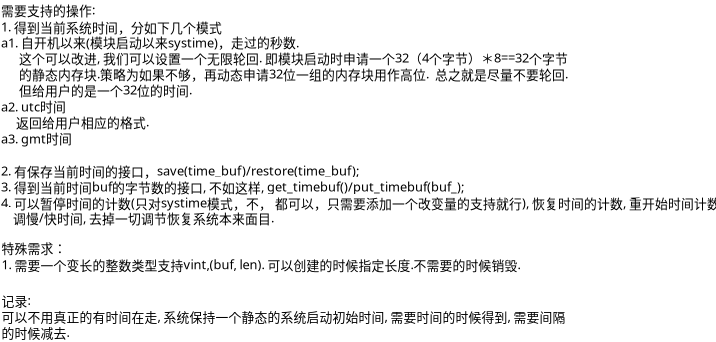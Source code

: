 <?xml version="1.0" encoding="UTF-8"?>
<dia:diagram xmlns:dia="http://www.lysator.liu.se/~alla/dia/">
  <dia:layer name="背景" visible="true">
    <dia:object type="Standard - Text" version="1" id="O0">
      <dia:attribute name="obj_pos">
        <dia:point val="2.2,2.65"/>
      </dia:attribute>
      <dia:attribute name="obj_bb">
        <dia:rectangle val="2.2,2.081;35.328,13.501"/>
      </dia:attribute>
      <dia:attribute name="text">
        <dia:composite type="text">
          <dia:attribute name="string">
            <dia:string>#需要支持的操作:
1. 得到当前系统时间，分如下几个模式
a1. 自开机以来(模块启动以来systime)，走过的秒数.
      这个可以改进, 我们可以设置一个无限轮回. 即模块启动时申请一个32（4个字节）＊8==32个字节
      的静态内存块.策略为如果不够，再动态申请32位一组的内存块用作高位.  总之就是尽量不要轮回.
      但给用户的是一个32位的时间.
a2. utc时间
     返回给用户相应的格式.
a3. gmt时间

2. 有保存当前时间的接口，save(time_buf)/restore(time_buf);
3. 得到当前时间buf的字节数的接口, 不如这样, get_timebuf()/put_timebuf(buf_);
4. 可以暂停时间的计数(只对systime模式，不， 都可以，只需要添加一个改变量的支持就行), 恢复时间的计数, 重开始时间计数.
    调慢/快时间, 去掉一切调节恢复系统本来面目. #</dia:string>
          </dia:attribute>
          <dia:attribute name="font">
            <dia:font family="sans" style="0" name="Helvetica"/>
          </dia:attribute>
          <dia:attribute name="height">
            <dia:real val="0.8"/>
          </dia:attribute>
          <dia:attribute name="pos">
            <dia:point val="2.2,2.65"/>
          </dia:attribute>
          <dia:attribute name="color">
            <dia:color val="#000000"/>
          </dia:attribute>
          <dia:attribute name="alignment">
            <dia:enum val="0"/>
          </dia:attribute>
        </dia:composite>
      </dia:attribute>
      <dia:attribute name="valign">
        <dia:enum val="3"/>
      </dia:attribute>
    </dia:object>
    <dia:object type="Standard - Text" version="1" id="O1">
      <dia:attribute name="obj_pos">
        <dia:point val="2.22,14.535"/>
      </dia:attribute>
      <dia:attribute name="obj_bb">
        <dia:rectangle val="2.22,13.955;26.31,15.756"/>
      </dia:attribute>
      <dia:attribute name="text">
        <dia:composite type="text">
          <dia:attribute name="string">
            <dia:string>#特殊需求：
1. 需要一个变长的整数类型支持vint,(buf, len). 可以创建的时候指定长度.不需要的时候销毁.#</dia:string>
          </dia:attribute>
          <dia:attribute name="font">
            <dia:font family="sans" style="0" name="Helvetica"/>
          </dia:attribute>
          <dia:attribute name="height">
            <dia:real val="0.8"/>
          </dia:attribute>
          <dia:attribute name="pos">
            <dia:point val="2.22,14.535"/>
          </dia:attribute>
          <dia:attribute name="color">
            <dia:color val="#000000"/>
          </dia:attribute>
          <dia:attribute name="alignment">
            <dia:enum val="0"/>
          </dia:attribute>
        </dia:composite>
      </dia:attribute>
      <dia:attribute name="valign">
        <dia:enum val="3"/>
      </dia:attribute>
    </dia:object>
    <dia:object type="Standard - Text" version="1" id="O2">
      <dia:attribute name="obj_pos">
        <dia:point val="2.22,17.175"/>
      </dia:attribute>
      <dia:attribute name="obj_bb">
        <dia:rectangle val="2.22,16.595;27.813,19.195"/>
      </dia:attribute>
      <dia:attribute name="text">
        <dia:composite type="text">
          <dia:attribute name="string">
            <dia:string>#记录:
可以不用真正的有时间在走, 系统保持一个静态的系统启动初始时间, 需要时间的时候得到, 需要间隔
的时候减去.#</dia:string>
          </dia:attribute>
          <dia:attribute name="font">
            <dia:font family="sans" style="0" name="Helvetica"/>
          </dia:attribute>
          <dia:attribute name="height">
            <dia:real val="0.8"/>
          </dia:attribute>
          <dia:attribute name="pos">
            <dia:point val="2.22,17.175"/>
          </dia:attribute>
          <dia:attribute name="color">
            <dia:color val="#000000"/>
          </dia:attribute>
          <dia:attribute name="alignment">
            <dia:enum val="0"/>
          </dia:attribute>
        </dia:composite>
      </dia:attribute>
      <dia:attribute name="valign">
        <dia:enum val="3"/>
      </dia:attribute>
    </dia:object>
  </dia:layer>
</dia:diagram>
